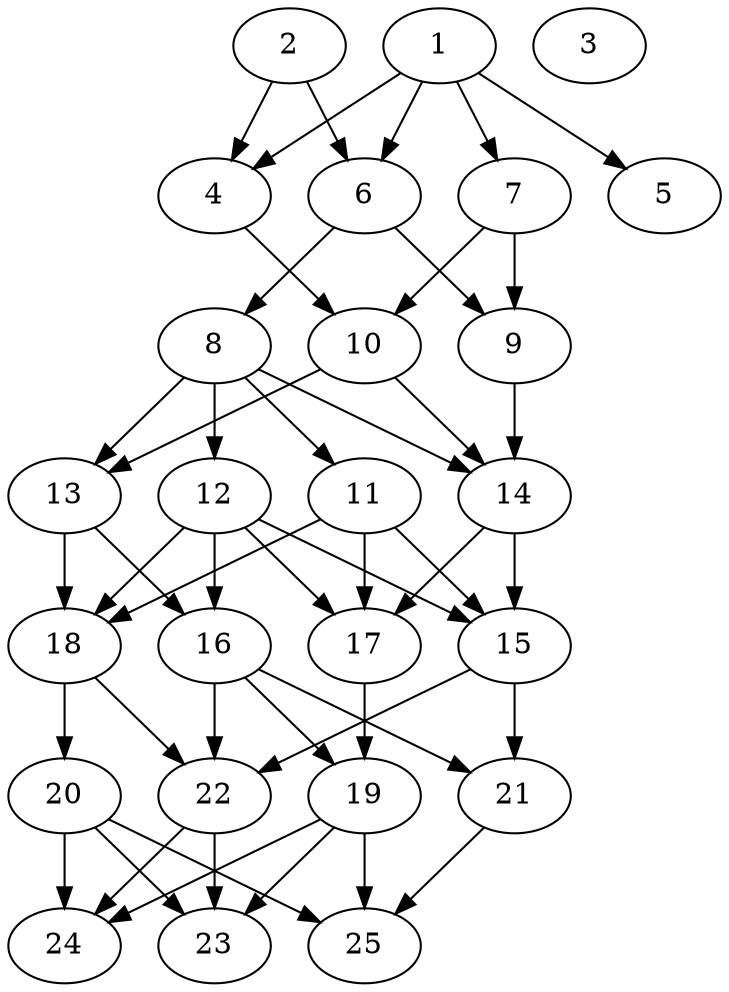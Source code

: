 // DAG automatically generated by daggen at Thu Oct  3 14:00:40 2019
// ./daggen --dot -n 25 --ccr 0.5 --fat 0.5 --regular 0.9 --density 0.7 --mindata 5242880 --maxdata 52428800 
digraph G {
  1 [size="44744704", alpha="0.16", expect_size="22372352"] 
  1 -> 4 [size ="22372352"]
  1 -> 5 [size ="22372352"]
  1 -> 6 [size ="22372352"]
  1 -> 7 [size ="22372352"]
  2 [size="101208064", alpha="0.02", expect_size="50604032"] 
  2 -> 4 [size ="50604032"]
  2 -> 6 [size ="50604032"]
  3 [size="62095360", alpha="0.16", expect_size="31047680"] 
  4 [size="33433600", alpha="0.01", expect_size="16716800"] 
  4 -> 10 [size ="16716800"]
  5 [size="87859200", alpha="0.11", expect_size="43929600"] 
  6 [size="75104256", alpha="0.00", expect_size="37552128"] 
  6 -> 8 [size ="37552128"]
  6 -> 9 [size ="37552128"]
  7 [size="87375872", alpha="0.19", expect_size="43687936"] 
  7 -> 9 [size ="43687936"]
  7 -> 10 [size ="43687936"]
  8 [size="48658432", alpha="0.03", expect_size="24329216"] 
  8 -> 11 [size ="24329216"]
  8 -> 12 [size ="24329216"]
  8 -> 13 [size ="24329216"]
  8 -> 14 [size ="24329216"]
  9 [size="73148416", alpha="0.03", expect_size="36574208"] 
  9 -> 14 [size ="36574208"]
  10 [size="38957056", alpha="0.02", expect_size="19478528"] 
  10 -> 13 [size ="19478528"]
  10 -> 14 [size ="19478528"]
  11 [size="10676224", alpha="0.05", expect_size="5338112"] 
  11 -> 15 [size ="5338112"]
  11 -> 17 [size ="5338112"]
  11 -> 18 [size ="5338112"]
  12 [size="84553728", alpha="0.18", expect_size="42276864"] 
  12 -> 15 [size ="42276864"]
  12 -> 16 [size ="42276864"]
  12 -> 17 [size ="42276864"]
  12 -> 18 [size ="42276864"]
  13 [size="94922752", alpha="0.12", expect_size="47461376"] 
  13 -> 16 [size ="47461376"]
  13 -> 18 [size ="47461376"]
  14 [size="77099008", alpha="0.08", expect_size="38549504"] 
  14 -> 15 [size ="38549504"]
  14 -> 17 [size ="38549504"]
  15 [size="82690048", alpha="0.10", expect_size="41345024"] 
  15 -> 21 [size ="41345024"]
  15 -> 22 [size ="41345024"]
  16 [size="39129088", alpha="0.13", expect_size="19564544"] 
  16 -> 19 [size ="19564544"]
  16 -> 21 [size ="19564544"]
  16 -> 22 [size ="19564544"]
  17 [size="41318400", alpha="0.14", expect_size="20659200"] 
  17 -> 19 [size ="20659200"]
  18 [size="36845568", alpha="0.11", expect_size="18422784"] 
  18 -> 20 [size ="18422784"]
  18 -> 22 [size ="18422784"]
  19 [size="51906560", alpha="0.03", expect_size="25953280"] 
  19 -> 23 [size ="25953280"]
  19 -> 24 [size ="25953280"]
  19 -> 25 [size ="25953280"]
  20 [size="67997696", alpha="0.14", expect_size="33998848"] 
  20 -> 23 [size ="33998848"]
  20 -> 24 [size ="33998848"]
  20 -> 25 [size ="33998848"]
  21 [size="76703744", alpha="0.12", expect_size="38351872"] 
  21 -> 25 [size ="38351872"]
  22 [size="102494208", alpha="0.10", expect_size="51247104"] 
  22 -> 23 [size ="51247104"]
  22 -> 24 [size ="51247104"]
  23 [size="91047936", alpha="0.19", expect_size="45523968"] 
  24 [size="51568640", alpha="0.12", expect_size="25784320"] 
  25 [size="90746880", alpha="0.02", expect_size="45373440"] 
}
